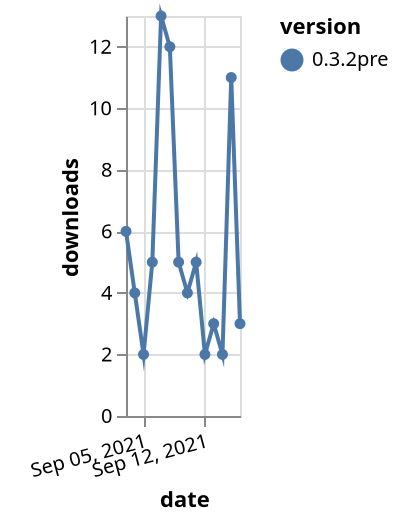 {"$schema": "https://vega.github.io/schema/vega-lite/v5.json", "description": "A simple bar chart with embedded data.", "data": {"values": [{"date": "2021-09-03", "total": 3759, "delta": 6, "version": "0.3.2pre"}, {"date": "2021-09-04", "total": 3763, "delta": 4, "version": "0.3.2pre"}, {"date": "2021-09-05", "total": 3765, "delta": 2, "version": "0.3.2pre"}, {"date": "2021-09-06", "total": 3770, "delta": 5, "version": "0.3.2pre"}, {"date": "2021-09-07", "total": 3783, "delta": 13, "version": "0.3.2pre"}, {"date": "2021-09-08", "total": 3795, "delta": 12, "version": "0.3.2pre"}, {"date": "2021-09-09", "total": 3800, "delta": 5, "version": "0.3.2pre"}, {"date": "2021-09-10", "total": 3804, "delta": 4, "version": "0.3.2pre"}, {"date": "2021-09-11", "total": 3809, "delta": 5, "version": "0.3.2pre"}, {"date": "2021-09-12", "total": 3811, "delta": 2, "version": "0.3.2pre"}, {"date": "2021-09-13", "total": 3814, "delta": 3, "version": "0.3.2pre"}, {"date": "2021-09-14", "total": 3816, "delta": 2, "version": "0.3.2pre"}, {"date": "2021-09-15", "total": 3827, "delta": 11, "version": "0.3.2pre"}, {"date": "2021-09-16", "total": 3830, "delta": 3, "version": "0.3.2pre"}]}, "width": "container", "mark": {"type": "line", "point": {"filled": true}}, "encoding": {"x": {"field": "date", "type": "temporal", "timeUnit": "yearmonthdate", "title": "date", "axis": {"labelAngle": -15}}, "y": {"field": "delta", "type": "quantitative", "title": "downloads"}, "color": {"field": "version", "type": "nominal"}, "tooltip": {"field": "delta"}}}